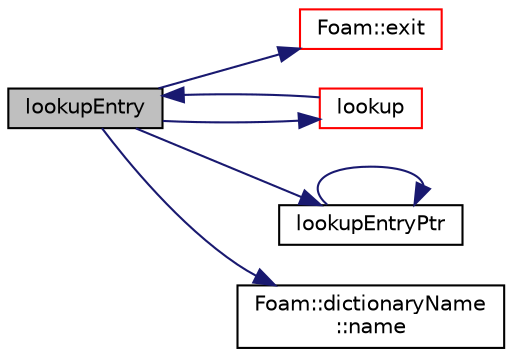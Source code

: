 digraph "lookupEntry"
{
  bgcolor="transparent";
  edge [fontname="Helvetica",fontsize="10",labelfontname="Helvetica",labelfontsize="10"];
  node [fontname="Helvetica",fontsize="10",shape=record];
  rankdir="LR";
  Node11164 [label="lookupEntry",height=0.2,width=0.4,color="black", fillcolor="grey75", style="filled", fontcolor="black"];
  Node11164 -> Node11165 [color="midnightblue",fontsize="10",style="solid",fontname="Helvetica"];
  Node11165 [label="Foam::exit",height=0.2,width=0.4,color="red",URL="$a21851.html#a06ca7250d8e89caf05243ec094843642"];
  Node11164 -> Node11214 [color="midnightblue",fontsize="10",style="solid",fontname="Helvetica"];
  Node11214 [label="lookup",height=0.2,width=0.4,color="red",URL="$a27129.html#a6a0727fa523e48977e27348663def509",tooltip="Find and return an entry data stream. "];
  Node11214 -> Node11164 [color="midnightblue",fontsize="10",style="solid",fontname="Helvetica"];
  Node11164 -> Node11217 [color="midnightblue",fontsize="10",style="solid",fontname="Helvetica"];
  Node11217 [label="lookupEntryPtr",height=0.2,width=0.4,color="black",URL="$a27129.html#a63ca8c5575e79a6e04b8a1e1c4c1d958",tooltip="Find and return an entry data stream pointer if present. "];
  Node11217 -> Node11217 [color="midnightblue",fontsize="10",style="solid",fontname="Helvetica"];
  Node11164 -> Node11204 [color="midnightblue",fontsize="10",style="solid",fontname="Helvetica"];
  Node11204 [label="Foam::dictionaryName\l::name",height=0.2,width=0.4,color="black",URL="$a27125.html#aba53f1f9c8fadfa65f4099af10df348c",tooltip="Return the dictionary name. "];
}
